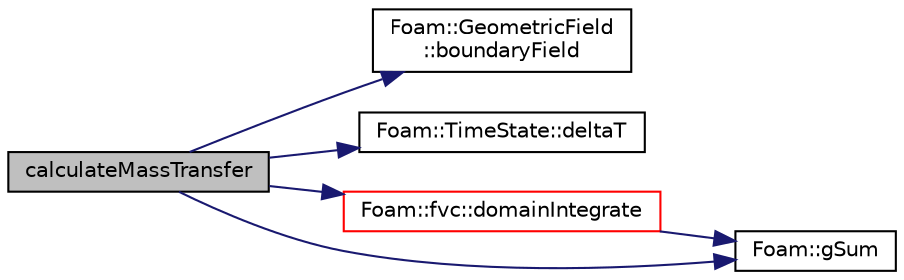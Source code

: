 digraph "calculateMassTransfer"
{
  bgcolor="transparent";
  edge [fontname="Helvetica",fontsize="10",labelfontname="Helvetica",labelfontsize="10"];
  node [fontname="Helvetica",fontsize="10",shape=record];
  rankdir="LR";
  Node1 [label="calculateMassTransfer",height=0.2,width=0.4,color="black", fillcolor="grey75", style="filled", fontcolor="black"];
  Node1 -> Node2 [color="midnightblue",fontsize="10",style="solid",fontname="Helvetica"];
  Node2 [label="Foam::GeometricField\l::boundaryField",height=0.2,width=0.4,color="black",URL="$a00921.html#a3c6c1a789b48ea0c5e8bff64f9c14f2d",tooltip="Return reference to GeometricBoundaryField. "];
  Node1 -> Node3 [color="midnightblue",fontsize="10",style="solid",fontname="Helvetica"];
  Node3 [label="Foam::TimeState::deltaT",height=0.2,width=0.4,color="black",URL="$a02617.html#ab8414d012e25a94a0a5efdcfe14167e8",tooltip="Return time step. "];
  Node1 -> Node4 [color="midnightblue",fontsize="10",style="solid",fontname="Helvetica"];
  Node4 [label="Foam::fvc::domainIntegrate",height=0.2,width=0.4,color="red",URL="$a10768.html#a97e6958677a3a619ece7528613725d84"];
  Node4 -> Node5 [color="midnightblue",fontsize="10",style="solid",fontname="Helvetica"];
  Node5 [label="Foam::gSum",height=0.2,width=0.4,color="black",URL="$a10733.html#a11b1ebb4c53ad062332767d75ca96328"];
  Node1 -> Node5 [color="midnightblue",fontsize="10",style="solid",fontname="Helvetica"];
}
